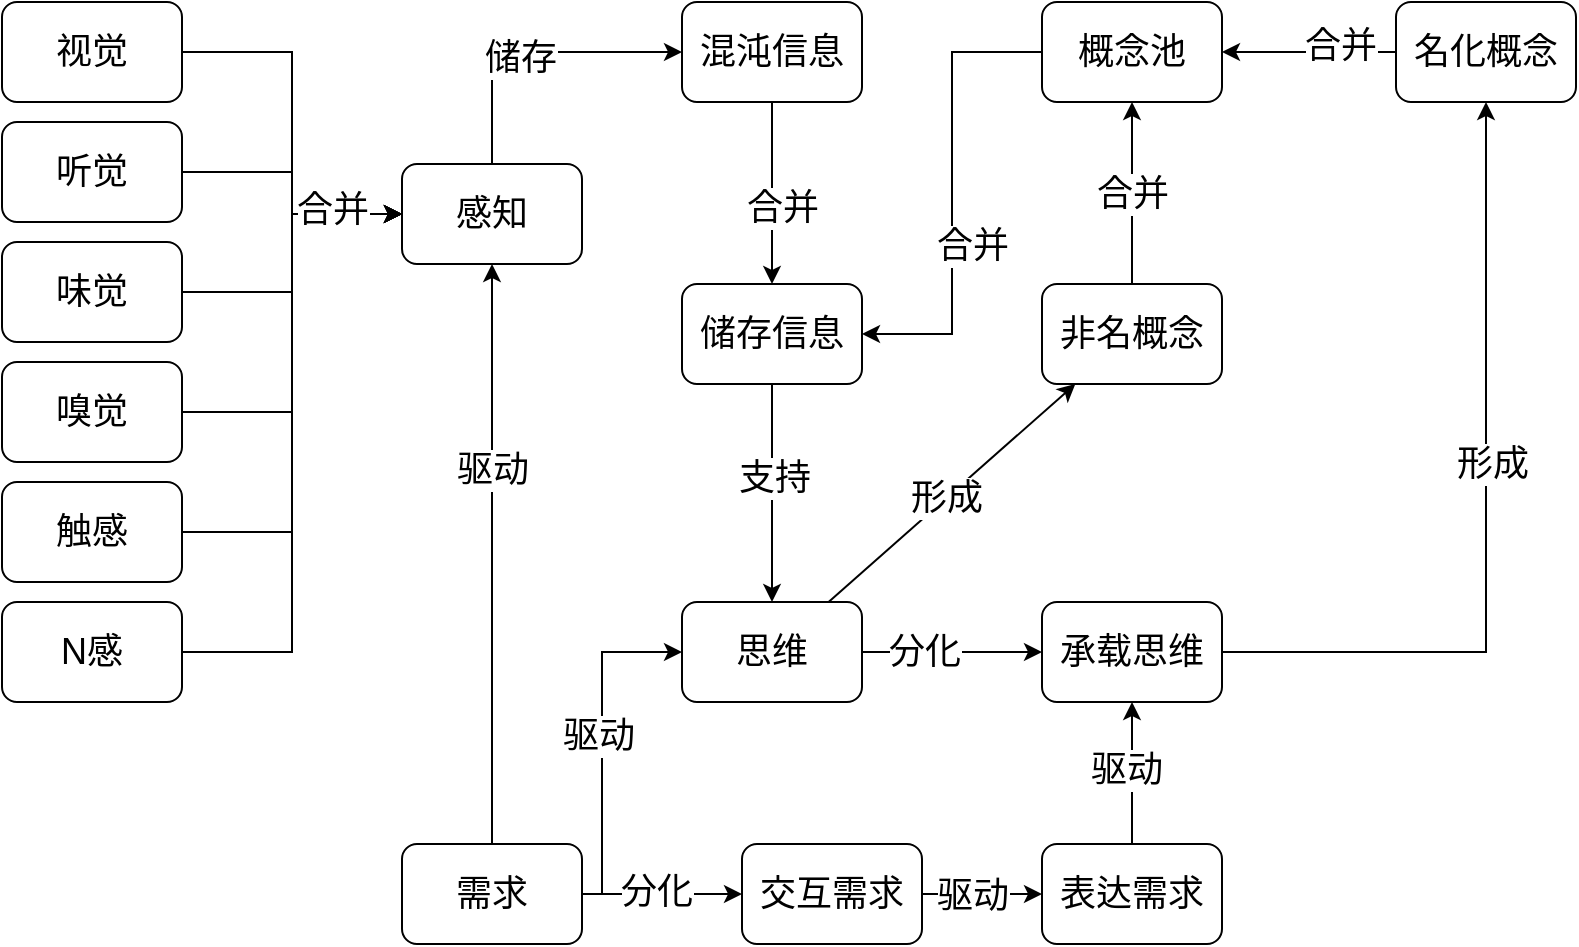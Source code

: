 <mxfile version="17.2.0" type="github">
  <diagram id="-pmy65CkC65j4h8DEjmv" name="Page-1">
    <mxGraphModel dx="931" dy="545" grid="1" gridSize="10" guides="1" tooltips="1" connect="1" arrows="1" fold="1" page="1" pageScale="1" pageWidth="827" pageHeight="1169" math="0" shadow="0">
      <root>
        <mxCell id="0" />
        <mxCell id="1" parent="0" />
        <mxCell id="ajrEr2QGJRM7aVsJLwUt-1" value="感知" style="rounded=1;whiteSpace=wrap;html=1;fontSize=18;" vertex="1" parent="1">
          <mxGeometry x="240" y="290" width="90" height="50" as="geometry" />
        </mxCell>
        <mxCell id="ajrEr2QGJRM7aVsJLwUt-6" value="" style="edgeStyle=orthogonalEdgeStyle;rounded=0;orthogonalLoop=1;jettySize=auto;html=1;exitX=0.5;exitY=1;exitDx=0;exitDy=0;" edge="1" parent="1" source="ajrEr2QGJRM7aVsJLwUt-11" target="ajrEr2QGJRM7aVsJLwUt-5">
          <mxGeometry relative="1" as="geometry">
            <mxPoint x="644" y="400" as="sourcePoint" />
          </mxGeometry>
        </mxCell>
        <mxCell id="ajrEr2QGJRM7aVsJLwUt-7" value="&lt;font style=&quot;font-size: 18px&quot;&gt;支持&lt;/font&gt;" style="edgeLabel;html=1;align=center;verticalAlign=middle;resizable=0;points=[];" vertex="1" connectable="0" parent="ajrEr2QGJRM7aVsJLwUt-6">
          <mxGeometry x="-0.15" y="1" relative="1" as="geometry">
            <mxPoint as="offset" />
          </mxGeometry>
        </mxCell>
        <mxCell id="ajrEr2QGJRM7aVsJLwUt-12" value="" style="edgeStyle=orthogonalEdgeStyle;rounded=0;orthogonalLoop=1;jettySize=auto;html=1;fontSize=18;exitX=0.5;exitY=0;exitDx=0;exitDy=0;entryX=0;entryY=0.5;entryDx=0;entryDy=0;" edge="1" parent="1" source="ajrEr2QGJRM7aVsJLwUt-1" target="ajrEr2QGJRM7aVsJLwUt-13">
          <mxGeometry relative="1" as="geometry">
            <mxPoint x="325" y="350" as="sourcePoint" />
          </mxGeometry>
        </mxCell>
        <mxCell id="ajrEr2QGJRM7aVsJLwUt-23" value="储存" style="edgeLabel;html=1;align=center;verticalAlign=middle;resizable=0;points=[];fontSize=18;" vertex="1" connectable="0" parent="ajrEr2QGJRM7aVsJLwUt-12">
          <mxGeometry x="-0.089" y="-3" relative="1" as="geometry">
            <mxPoint x="1" as="offset" />
          </mxGeometry>
        </mxCell>
        <mxCell id="ajrEr2QGJRM7aVsJLwUt-68" value="" style="edgeStyle=orthogonalEdgeStyle;rounded=0;orthogonalLoop=1;jettySize=auto;html=1;fontSize=18;" edge="1" parent="1" source="ajrEr2QGJRM7aVsJLwUt-5" target="ajrEr2QGJRM7aVsJLwUt-67">
          <mxGeometry relative="1" as="geometry" />
        </mxCell>
        <mxCell id="ajrEr2QGJRM7aVsJLwUt-69" value="分化" style="edgeLabel;html=1;align=center;verticalAlign=middle;resizable=0;points=[];fontSize=18;" vertex="1" connectable="0" parent="ajrEr2QGJRM7aVsJLwUt-68">
          <mxGeometry x="-0.325" y="1" relative="1" as="geometry">
            <mxPoint y="1" as="offset" />
          </mxGeometry>
        </mxCell>
        <mxCell id="ajrEr2QGJRM7aVsJLwUt-72" style="rounded=0;orthogonalLoop=1;jettySize=auto;html=1;fontSize=18;" edge="1" parent="1" source="ajrEr2QGJRM7aVsJLwUt-5" target="ajrEr2QGJRM7aVsJLwUt-17">
          <mxGeometry relative="1" as="geometry" />
        </mxCell>
        <mxCell id="ajrEr2QGJRM7aVsJLwUt-73" value="形成" style="edgeLabel;html=1;align=center;verticalAlign=middle;resizable=0;points=[];fontSize=18;" vertex="1" connectable="0" parent="ajrEr2QGJRM7aVsJLwUt-72">
          <mxGeometry x="-0.06" relative="1" as="geometry">
            <mxPoint y="-1" as="offset" />
          </mxGeometry>
        </mxCell>
        <mxCell id="ajrEr2QGJRM7aVsJLwUt-5" value="思维" style="rounded=1;whiteSpace=wrap;html=1;fontSize=18;" vertex="1" parent="1">
          <mxGeometry x="380" y="509" width="90" height="50" as="geometry" />
        </mxCell>
        <mxCell id="ajrEr2QGJRM7aVsJLwUt-11" value="储存信息" style="rounded=1;whiteSpace=wrap;html=1;fontSize=18;" vertex="1" parent="1">
          <mxGeometry x="380" y="350" width="90" height="50" as="geometry" />
        </mxCell>
        <mxCell id="ajrEr2QGJRM7aVsJLwUt-27" style="edgeStyle=orthogonalEdgeStyle;rounded=0;orthogonalLoop=1;jettySize=auto;html=1;fontSize=18;" edge="1" parent="1" source="ajrEr2QGJRM7aVsJLwUt-13" target="ajrEr2QGJRM7aVsJLwUt-11">
          <mxGeometry relative="1" as="geometry" />
        </mxCell>
        <mxCell id="ajrEr2QGJRM7aVsJLwUt-28" value="合并" style="edgeLabel;html=1;align=center;verticalAlign=middle;resizable=0;points=[];fontSize=18;" vertex="1" connectable="0" parent="ajrEr2QGJRM7aVsJLwUt-27">
          <mxGeometry x="0.128" y="-1" relative="1" as="geometry">
            <mxPoint x="6" y="1" as="offset" />
          </mxGeometry>
        </mxCell>
        <mxCell id="ajrEr2QGJRM7aVsJLwUt-13" value="混沌信息" style="rounded=1;whiteSpace=wrap;html=1;fontSize=18;" vertex="1" parent="1">
          <mxGeometry x="380" y="209" width="90" height="50" as="geometry" />
        </mxCell>
        <mxCell id="ajrEr2QGJRM7aVsJLwUt-29" style="edgeStyle=orthogonalEdgeStyle;rounded=0;orthogonalLoop=1;jettySize=auto;html=1;fontSize=18;entryX=1;entryY=0.5;entryDx=0;entryDy=0;" edge="1" parent="1" source="ajrEr2QGJRM7aVsJLwUt-14" target="ajrEr2QGJRM7aVsJLwUt-11">
          <mxGeometry relative="1" as="geometry">
            <mxPoint x="929" y="410" as="targetPoint" />
          </mxGeometry>
        </mxCell>
        <mxCell id="ajrEr2QGJRM7aVsJLwUt-30" value="合并" style="edgeLabel;html=1;align=center;verticalAlign=middle;resizable=0;points=[];fontSize=18;" vertex="1" connectable="0" parent="ajrEr2QGJRM7aVsJLwUt-29">
          <mxGeometry x="0.192" y="-4" relative="1" as="geometry">
            <mxPoint x="14" y="4" as="offset" />
          </mxGeometry>
        </mxCell>
        <mxCell id="ajrEr2QGJRM7aVsJLwUt-14" value="概念池" style="rounded=1;whiteSpace=wrap;html=1;fontSize=18;" vertex="1" parent="1">
          <mxGeometry x="560" y="209" width="90" height="50" as="geometry" />
        </mxCell>
        <mxCell id="ajrEr2QGJRM7aVsJLwUt-46" style="edgeStyle=orthogonalEdgeStyle;rounded=0;orthogonalLoop=1;jettySize=auto;html=1;entryX=1;entryY=0.5;entryDx=0;entryDy=0;fontSize=18;exitX=0;exitY=0.5;exitDx=0;exitDy=0;" edge="1" parent="1" source="ajrEr2QGJRM7aVsJLwUt-15" target="ajrEr2QGJRM7aVsJLwUt-14">
          <mxGeometry relative="1" as="geometry" />
        </mxCell>
        <mxCell id="ajrEr2QGJRM7aVsJLwUt-49" value="合并" style="edgeLabel;html=1;align=center;verticalAlign=middle;resizable=0;points=[];fontSize=18;" vertex="1" connectable="0" parent="ajrEr2QGJRM7aVsJLwUt-46">
          <mxGeometry x="-0.35" y="-3" relative="1" as="geometry">
            <mxPoint as="offset" />
          </mxGeometry>
        </mxCell>
        <mxCell id="ajrEr2QGJRM7aVsJLwUt-15" value="名化概念" style="rounded=1;whiteSpace=wrap;html=1;fontSize=18;" vertex="1" parent="1">
          <mxGeometry x="737" y="209" width="90" height="50" as="geometry" />
        </mxCell>
        <mxCell id="ajrEr2QGJRM7aVsJLwUt-47" style="edgeStyle=orthogonalEdgeStyle;rounded=0;orthogonalLoop=1;jettySize=auto;html=1;entryX=0.5;entryY=1;entryDx=0;entryDy=0;fontSize=18;" edge="1" parent="1" source="ajrEr2QGJRM7aVsJLwUt-17" target="ajrEr2QGJRM7aVsJLwUt-14">
          <mxGeometry relative="1" as="geometry" />
        </mxCell>
        <mxCell id="ajrEr2QGJRM7aVsJLwUt-48" value="合并" style="edgeLabel;html=1;align=center;verticalAlign=middle;resizable=0;points=[];fontSize=18;" vertex="1" connectable="0" parent="ajrEr2QGJRM7aVsJLwUt-47">
          <mxGeometry x="-0.012" relative="1" as="geometry">
            <mxPoint as="offset" />
          </mxGeometry>
        </mxCell>
        <mxCell id="ajrEr2QGJRM7aVsJLwUt-17" value="非名概念" style="rounded=1;whiteSpace=wrap;html=1;fontSize=18;" vertex="1" parent="1">
          <mxGeometry x="560" y="350" width="90" height="50" as="geometry" />
        </mxCell>
        <mxCell id="ajrEr2QGJRM7aVsJLwUt-37" style="edgeStyle=orthogonalEdgeStyle;rounded=0;orthogonalLoop=1;jettySize=auto;html=1;entryX=0;entryY=0.5;entryDx=0;entryDy=0;fontSize=18;" edge="1" parent="1" source="ajrEr2QGJRM7aVsJLwUt-31" target="ajrEr2QGJRM7aVsJLwUt-1">
          <mxGeometry relative="1" as="geometry" />
        </mxCell>
        <mxCell id="ajrEr2QGJRM7aVsJLwUt-31" value="视觉" style="rounded=1;whiteSpace=wrap;html=1;fontSize=18;" vertex="1" parent="1">
          <mxGeometry x="40" y="209" width="90" height="50" as="geometry" />
        </mxCell>
        <mxCell id="ajrEr2QGJRM7aVsJLwUt-38" style="edgeStyle=orthogonalEdgeStyle;rounded=0;orthogonalLoop=1;jettySize=auto;html=1;fontSize=18;entryX=0;entryY=0.5;entryDx=0;entryDy=0;" edge="1" parent="1" source="ajrEr2QGJRM7aVsJLwUt-32" target="ajrEr2QGJRM7aVsJLwUt-1">
          <mxGeometry relative="1" as="geometry" />
        </mxCell>
        <mxCell id="ajrEr2QGJRM7aVsJLwUt-32" value="听觉" style="rounded=1;whiteSpace=wrap;html=1;fontSize=18;" vertex="1" parent="1">
          <mxGeometry x="40" y="269" width="90" height="50" as="geometry" />
        </mxCell>
        <mxCell id="ajrEr2QGJRM7aVsJLwUt-39" style="edgeStyle=orthogonalEdgeStyle;rounded=0;orthogonalLoop=1;jettySize=auto;html=1;fontSize=18;entryX=0;entryY=0.5;entryDx=0;entryDy=0;" edge="1" parent="1" source="ajrEr2QGJRM7aVsJLwUt-33" target="ajrEr2QGJRM7aVsJLwUt-1">
          <mxGeometry relative="1" as="geometry" />
        </mxCell>
        <mxCell id="ajrEr2QGJRM7aVsJLwUt-33" value="味觉" style="rounded=1;whiteSpace=wrap;html=1;fontSize=18;" vertex="1" parent="1">
          <mxGeometry x="40" y="329" width="90" height="50" as="geometry" />
        </mxCell>
        <mxCell id="ajrEr2QGJRM7aVsJLwUt-40" style="edgeStyle=orthogonalEdgeStyle;rounded=0;orthogonalLoop=1;jettySize=auto;html=1;entryX=0;entryY=0.5;entryDx=0;entryDy=0;fontSize=18;" edge="1" parent="1" source="ajrEr2QGJRM7aVsJLwUt-34" target="ajrEr2QGJRM7aVsJLwUt-1">
          <mxGeometry relative="1" as="geometry" />
        </mxCell>
        <mxCell id="ajrEr2QGJRM7aVsJLwUt-34" value="嗅觉" style="rounded=1;whiteSpace=wrap;html=1;fontSize=18;" vertex="1" parent="1">
          <mxGeometry x="40" y="389" width="90" height="50" as="geometry" />
        </mxCell>
        <mxCell id="ajrEr2QGJRM7aVsJLwUt-41" style="edgeStyle=orthogonalEdgeStyle;rounded=0;orthogonalLoop=1;jettySize=auto;html=1;entryX=0;entryY=0.5;entryDx=0;entryDy=0;fontSize=18;" edge="1" parent="1" source="ajrEr2QGJRM7aVsJLwUt-35" target="ajrEr2QGJRM7aVsJLwUt-1">
          <mxGeometry relative="1" as="geometry" />
        </mxCell>
        <mxCell id="ajrEr2QGJRM7aVsJLwUt-35" value="触感" style="rounded=1;whiteSpace=wrap;html=1;fontSize=18;" vertex="1" parent="1">
          <mxGeometry x="40" y="449" width="90" height="50" as="geometry" />
        </mxCell>
        <mxCell id="ajrEr2QGJRM7aVsJLwUt-42" style="edgeStyle=orthogonalEdgeStyle;rounded=0;orthogonalLoop=1;jettySize=auto;html=1;fontSize=18;entryX=0;entryY=0.5;entryDx=0;entryDy=0;" edge="1" parent="1" source="ajrEr2QGJRM7aVsJLwUt-36" target="ajrEr2QGJRM7aVsJLwUt-1">
          <mxGeometry relative="1" as="geometry">
            <mxPoint x="440" y="130" as="targetPoint" />
          </mxGeometry>
        </mxCell>
        <mxCell id="ajrEr2QGJRM7aVsJLwUt-50" value="合并" style="edgeLabel;html=1;align=center;verticalAlign=middle;resizable=0;points=[];fontSize=18;" vertex="1" connectable="0" parent="ajrEr2QGJRM7aVsJLwUt-42">
          <mxGeometry x="0.783" y="2" relative="1" as="geometry">
            <mxPoint as="offset" />
          </mxGeometry>
        </mxCell>
        <mxCell id="ajrEr2QGJRM7aVsJLwUt-36" value="N感" style="rounded=1;whiteSpace=wrap;html=1;fontSize=18;" vertex="1" parent="1">
          <mxGeometry x="40" y="509" width="90" height="50" as="geometry" />
        </mxCell>
        <mxCell id="ajrEr2QGJRM7aVsJLwUt-56" style="edgeStyle=orthogonalEdgeStyle;rounded=0;orthogonalLoop=1;jettySize=auto;html=1;entryX=0;entryY=0.5;entryDx=0;entryDy=0;fontSize=18;exitX=1;exitY=0.5;exitDx=0;exitDy=0;" edge="1" parent="1" source="ajrEr2QGJRM7aVsJLwUt-55" target="ajrEr2QGJRM7aVsJLwUt-5">
          <mxGeometry relative="1" as="geometry">
            <Array as="points">
              <mxPoint x="340" y="655" />
              <mxPoint x="340" y="534" />
            </Array>
          </mxGeometry>
        </mxCell>
        <mxCell id="ajrEr2QGJRM7aVsJLwUt-58" value="驱动" style="edgeLabel;html=1;align=center;verticalAlign=middle;resizable=0;points=[];fontSize=18;" vertex="1" connectable="0" parent="ajrEr2QGJRM7aVsJLwUt-56">
          <mxGeometry x="0.039" y="2" relative="1" as="geometry">
            <mxPoint as="offset" />
          </mxGeometry>
        </mxCell>
        <mxCell id="ajrEr2QGJRM7aVsJLwUt-57" style="edgeStyle=orthogonalEdgeStyle;rounded=0;orthogonalLoop=1;jettySize=auto;html=1;entryX=0.5;entryY=1;entryDx=0;entryDy=0;fontSize=18;" edge="1" parent="1" source="ajrEr2QGJRM7aVsJLwUt-55" target="ajrEr2QGJRM7aVsJLwUt-1">
          <mxGeometry relative="1" as="geometry" />
        </mxCell>
        <mxCell id="ajrEr2QGJRM7aVsJLwUt-59" value="驱动" style="edgeLabel;html=1;align=center;verticalAlign=middle;resizable=0;points=[];fontSize=18;" vertex="1" connectable="0" parent="ajrEr2QGJRM7aVsJLwUt-57">
          <mxGeometry x="0.366" y="3" relative="1" as="geometry">
            <mxPoint x="3" y="11" as="offset" />
          </mxGeometry>
        </mxCell>
        <mxCell id="ajrEr2QGJRM7aVsJLwUt-77" value="" style="edgeStyle=orthogonalEdgeStyle;rounded=0;orthogonalLoop=1;jettySize=auto;html=1;fontSize=18;" edge="1" parent="1" source="ajrEr2QGJRM7aVsJLwUt-55" target="ajrEr2QGJRM7aVsJLwUt-76">
          <mxGeometry relative="1" as="geometry" />
        </mxCell>
        <mxCell id="ajrEr2QGJRM7aVsJLwUt-80" value="分化" style="edgeLabel;html=1;align=center;verticalAlign=middle;resizable=0;points=[];fontSize=18;" vertex="1" connectable="0" parent="ajrEr2QGJRM7aVsJLwUt-77">
          <mxGeometry x="-0.075" y="2" relative="1" as="geometry">
            <mxPoint y="1" as="offset" />
          </mxGeometry>
        </mxCell>
        <mxCell id="ajrEr2QGJRM7aVsJLwUt-55" value="需求" style="rounded=1;whiteSpace=wrap;html=1;fontSize=18;" vertex="1" parent="1">
          <mxGeometry x="240" y="630" width="90" height="50" as="geometry" />
        </mxCell>
        <mxCell id="ajrEr2QGJRM7aVsJLwUt-70" style="edgeStyle=orthogonalEdgeStyle;rounded=0;orthogonalLoop=1;jettySize=auto;html=1;fontSize=18;entryX=0.5;entryY=1;entryDx=0;entryDy=0;" edge="1" parent="1" source="ajrEr2QGJRM7aVsJLwUt-61" target="ajrEr2QGJRM7aVsJLwUt-67">
          <mxGeometry relative="1" as="geometry">
            <mxPoint x="740" y="540" as="targetPoint" />
          </mxGeometry>
        </mxCell>
        <mxCell id="ajrEr2QGJRM7aVsJLwUt-71" value="驱动" style="edgeLabel;html=1;align=center;verticalAlign=middle;resizable=0;points=[];fontSize=18;" vertex="1" connectable="0" parent="ajrEr2QGJRM7aVsJLwUt-70">
          <mxGeometry x="0.058" y="3" relative="1" as="geometry">
            <mxPoint as="offset" />
          </mxGeometry>
        </mxCell>
        <mxCell id="ajrEr2QGJRM7aVsJLwUt-61" value="表达需求" style="rounded=1;whiteSpace=wrap;html=1;fontSize=18;" vertex="1" parent="1">
          <mxGeometry x="560" y="630" width="90" height="50" as="geometry" />
        </mxCell>
        <mxCell id="ajrEr2QGJRM7aVsJLwUt-74" style="edgeStyle=orthogonalEdgeStyle;rounded=0;orthogonalLoop=1;jettySize=auto;html=1;fontSize=18;" edge="1" parent="1" source="ajrEr2QGJRM7aVsJLwUt-67" target="ajrEr2QGJRM7aVsJLwUt-15">
          <mxGeometry relative="1" as="geometry" />
        </mxCell>
        <mxCell id="ajrEr2QGJRM7aVsJLwUt-75" value="形成" style="edgeLabel;html=1;align=center;verticalAlign=middle;resizable=0;points=[];fontSize=18;" vertex="1" connectable="0" parent="ajrEr2QGJRM7aVsJLwUt-74">
          <mxGeometry x="0.111" y="-3" relative="1" as="geometry">
            <mxPoint as="offset" />
          </mxGeometry>
        </mxCell>
        <mxCell id="ajrEr2QGJRM7aVsJLwUt-67" value="承载思维" style="rounded=1;whiteSpace=wrap;html=1;fontSize=18;" vertex="1" parent="1">
          <mxGeometry x="560" y="509" width="90" height="50" as="geometry" />
        </mxCell>
        <mxCell id="ajrEr2QGJRM7aVsJLwUt-78" style="edgeStyle=orthogonalEdgeStyle;rounded=0;orthogonalLoop=1;jettySize=auto;html=1;fontSize=18;" edge="1" parent="1" source="ajrEr2QGJRM7aVsJLwUt-76" target="ajrEr2QGJRM7aVsJLwUt-61">
          <mxGeometry relative="1" as="geometry" />
        </mxCell>
        <mxCell id="ajrEr2QGJRM7aVsJLwUt-79" value="驱动" style="edgeLabel;html=1;align=center;verticalAlign=middle;resizable=0;points=[];fontSize=18;" vertex="1" connectable="0" parent="ajrEr2QGJRM7aVsJLwUt-78">
          <mxGeometry x="-0.167" relative="1" as="geometry">
            <mxPoint y="1" as="offset" />
          </mxGeometry>
        </mxCell>
        <mxCell id="ajrEr2QGJRM7aVsJLwUt-76" value="交互需求" style="rounded=1;whiteSpace=wrap;html=1;fontSize=18;" vertex="1" parent="1">
          <mxGeometry x="410" y="630" width="90" height="50" as="geometry" />
        </mxCell>
      </root>
    </mxGraphModel>
  </diagram>
</mxfile>
